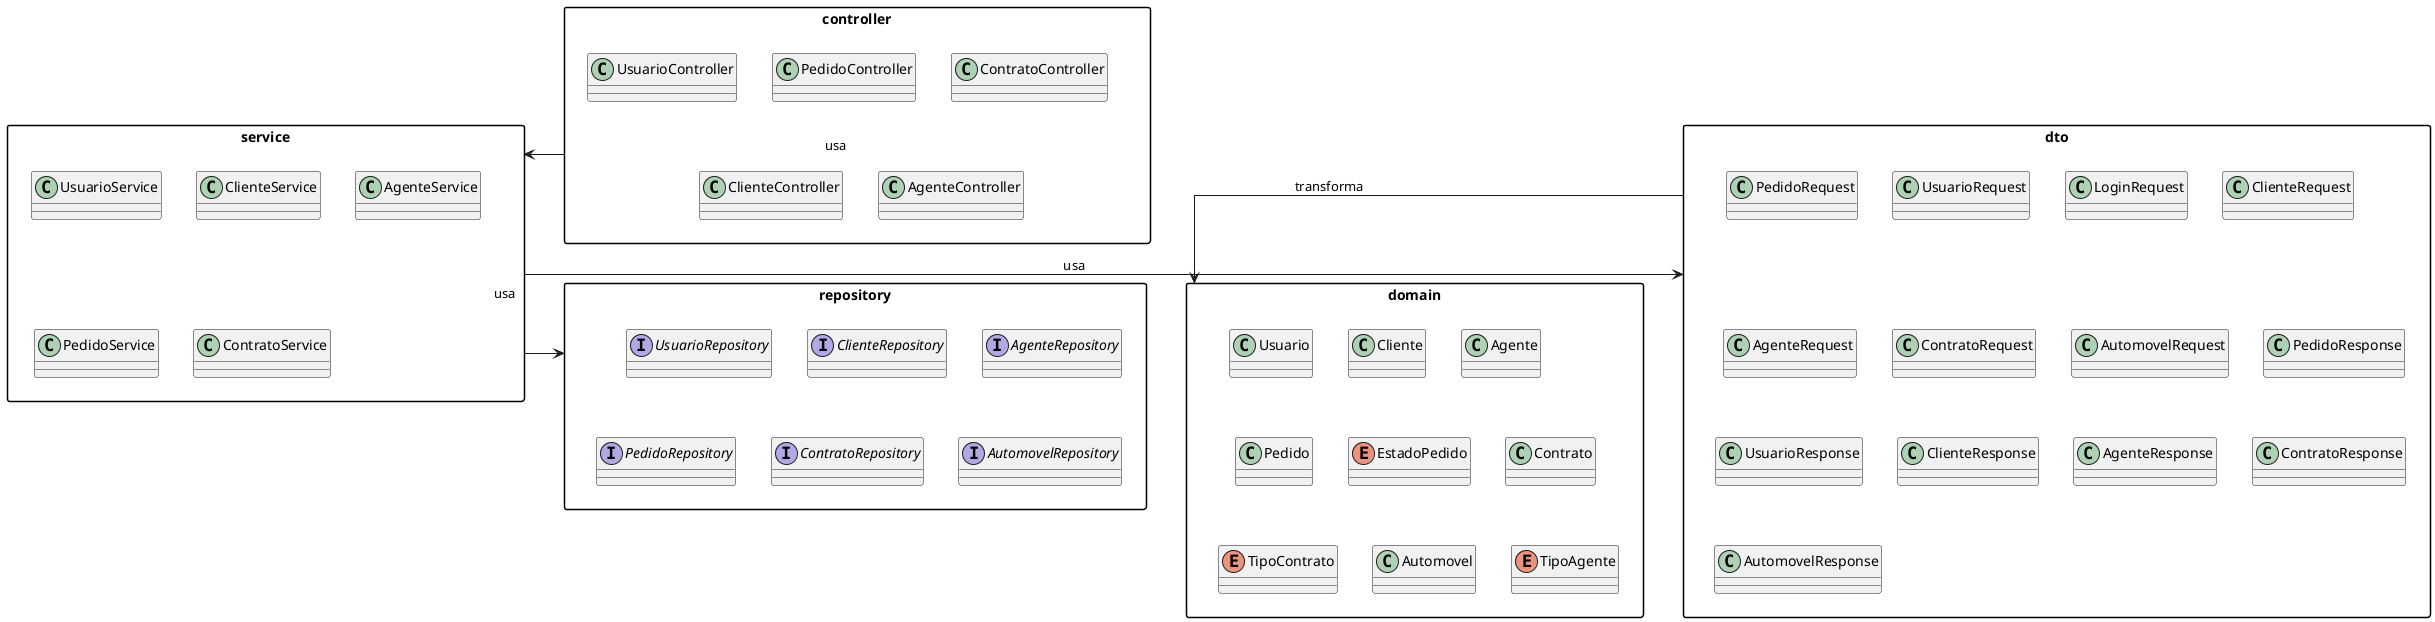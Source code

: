 @startuml
!define DIRECTION top to bottom direction

skinparam packageStyle rectangle
skinparam linetype ortho

package "controller" as controller {
  class PedidoController
  class ContratoController
  class UsuarioController
  class ClienteController
  class AgenteController
}

package "service" as service {
  class UsuarioService
  class ClienteService
  class AgenteService
  class PedidoService
  class ContratoService
}

package "dto" as dto {
  class PedidoRequest
  class UsuarioRequest
  class LoginRequest
  class ClienteRequest
  class AgenteRequest
  class ContratoRequest
  class AutomovelRequest

  class PedidoResponse
  class UsuarioResponse
  class ClienteResponse
  class AgenteResponse
  class ContratoResponse
  class AutomovelResponse
}

package "repository" as repository {
  interface UsuarioRepository
  interface ClienteRepository
  interface AgenteRepository
  interface PedidoRepository
  interface ContratoRepository
  interface AutomovelRepository
}

package "domain" as domain {
  class Usuario
  class Cliente
  class Agente
  class Pedido
  enum EstadoPedido
  class Contrato
  enum TipoContrato
  class Automovel
  enum TipoAgente
}

controller -down-> service : usa
service -down-> repository : usa
service -right-> dto : usa
dto -down-> domain : transforma


controller -[hidden]-> dto
service -[hidden]-> domain

@enduml